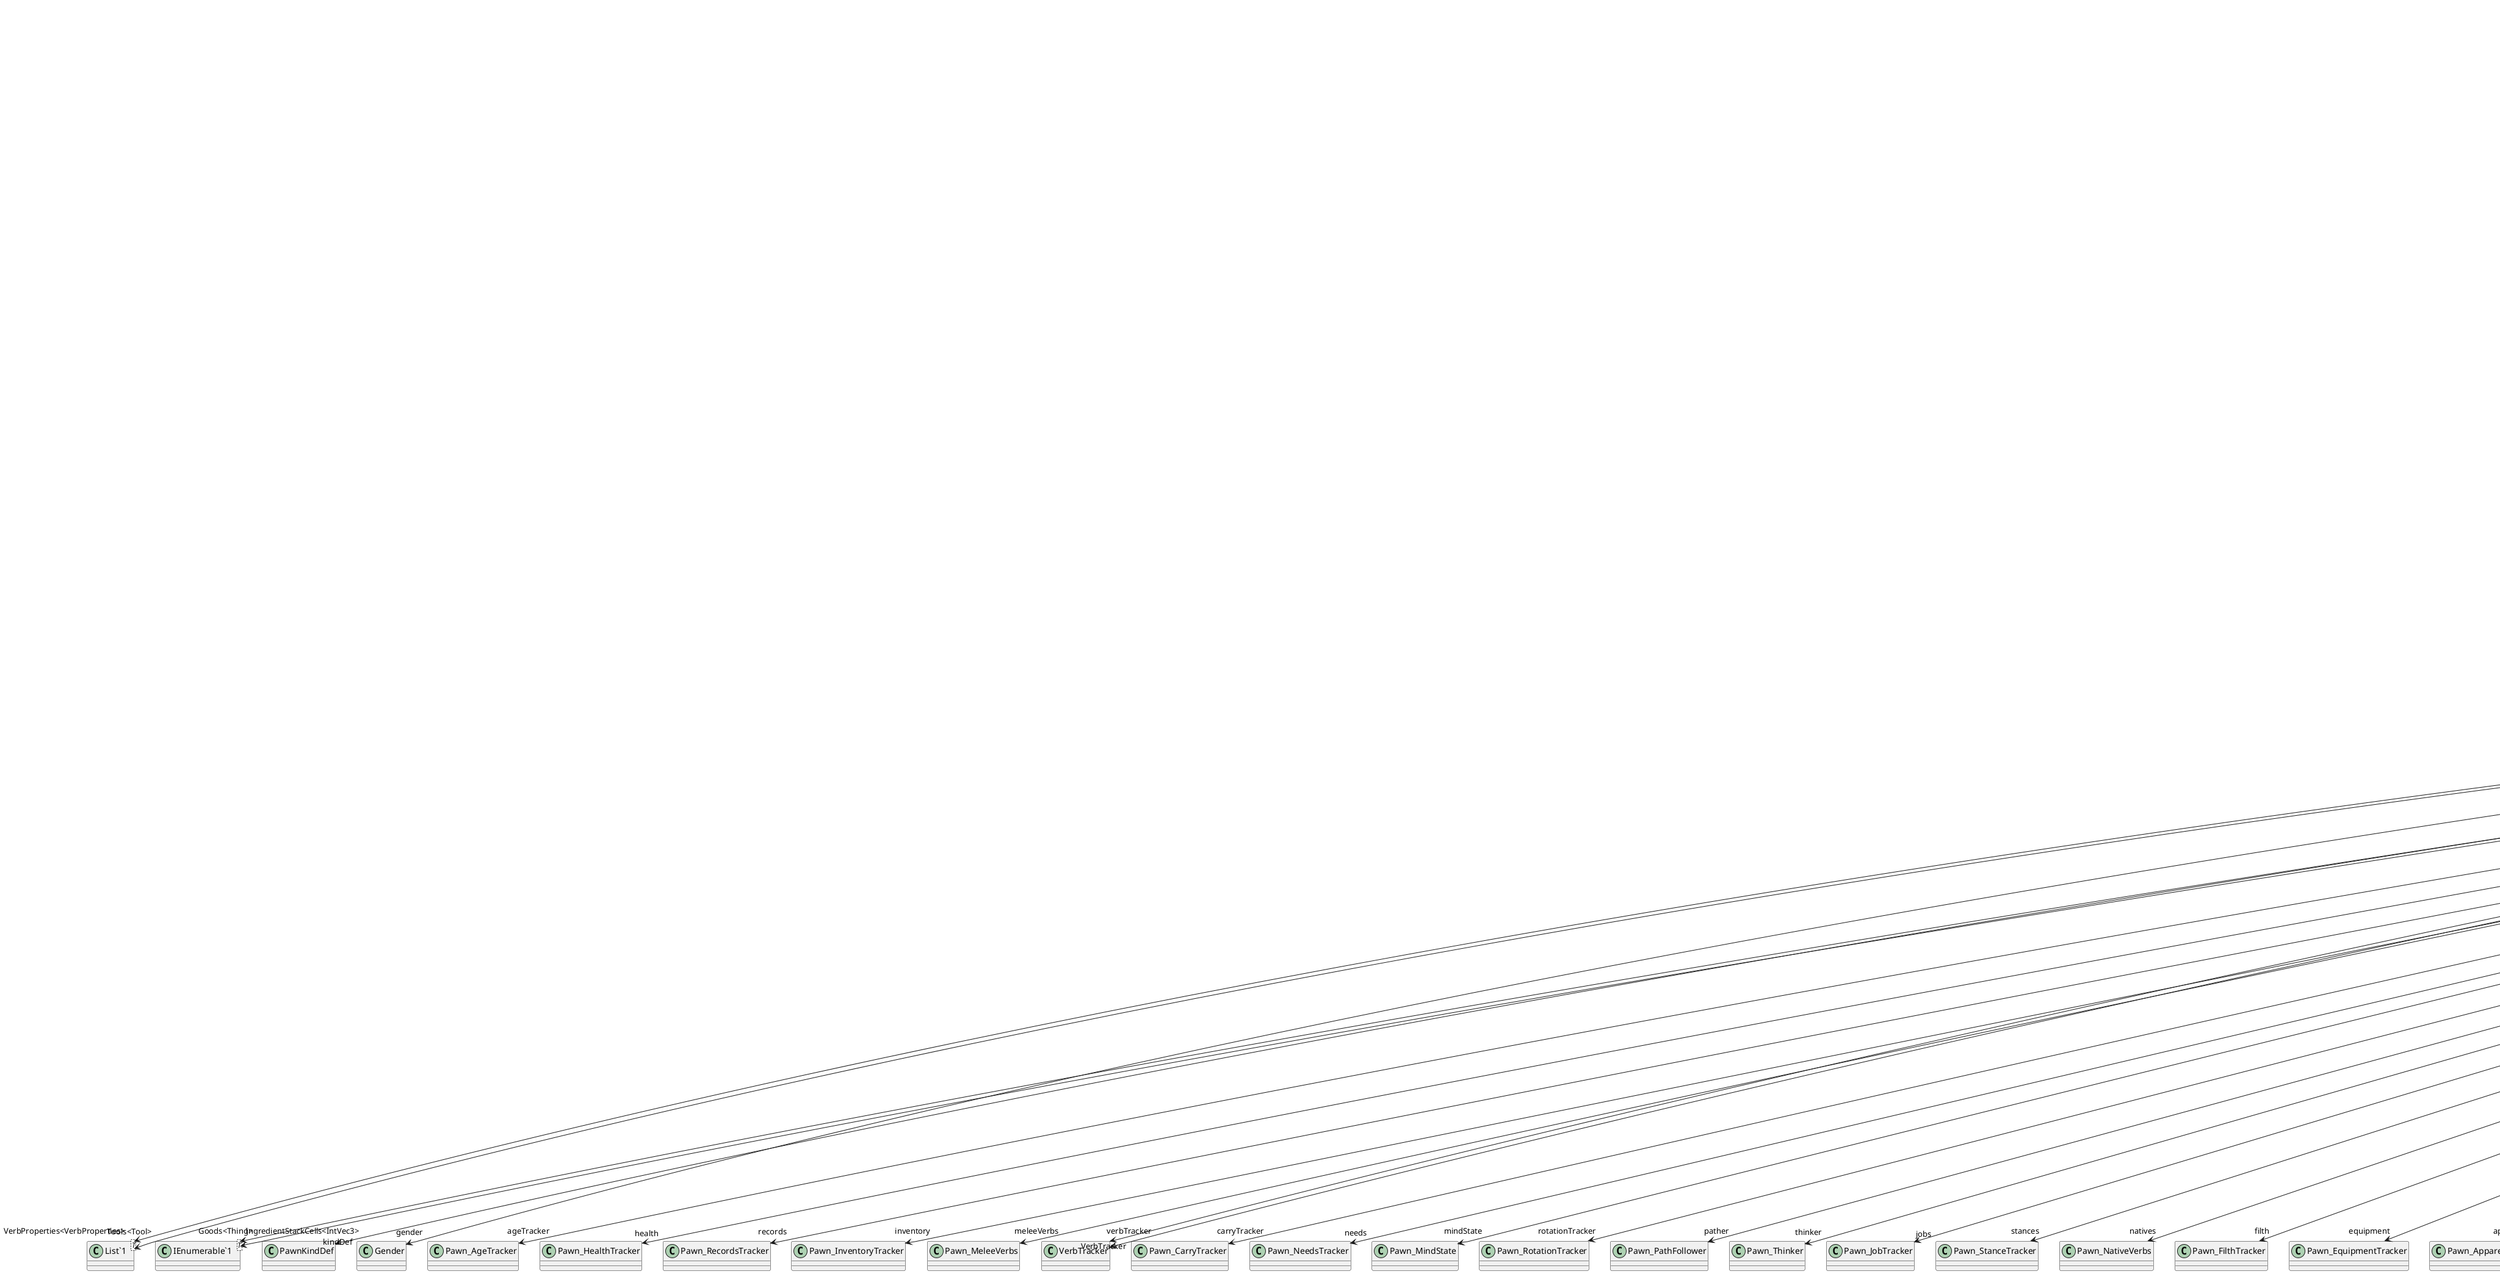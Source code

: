 @startuml
class Pawn {
    + becameWorldPawnTickAbs : int
    + teleporting : bool
    + <<const>> MaxMoveTicks : int = 450
    + Downed : bool <<get>>
    + Dead : bool <<get>>
    + KindLabel : string <<get>>
    + InMentalState : bool <<get>>
    + InAggroMentalState : bool <<get>>
    + Inspired : bool <<get>>
    + IsColonist : bool <<get>>
    + IsFreeColonist : bool <<get>>
    + Drafted : bool <<get>>
    + IsPrisoner : bool <<get>>
    + IsPrisonerOfColony : bool <<get>>
    + IsColonistPlayerControlled : bool <<get>>
    + InContainerEnclosed : bool <<get>>
    + <<override>> LabelNoCount : string <<get>>
    + <<override>> LabelShort : string <<get>>
    + RandomPriceFactorSeed : int <<get>>
    + TraderName : string <<get>>
    + CanTradeNow : bool <<get>>
    + TradePriceImprovementOffsetForPlayer : float <<get>>
    + BodySize : float <<get>>
    + HealthScale : float <<get>>
    + TargetPriorityFactor : float <<get>>
    + LastAttackTargetTick : int <<get>>
    + TicksPerMoveCardinal : int <<get>>
    + TicksPerMoveDiagonal : int <<get>>
    + HasPsylink : bool <<get>>
    UniqueVerbOwnerID() : string
    VerbsStillUsableBy(p:Pawn) : bool
    + GetRootTile() : int
    + GetDirectlyHeldThings() : ThingOwner
    + GetChildHolders(outChildren:List<IThingHolder>) : void
    + GetKindLabelPlural(count:int) : string
    + {static} ResetStaticData() : void
    + <<override>> ExposeData() : void
    + <<override>> ToString() : string
    + <<override>> SpawnSetup(map:Map, respawningAfterLoad:bool) : void
    + <<override>> PostMapInit() : void
    + <<override>> DrawAt(drawLoc:Vector3, flip:bool) : void
    + <<override>> DrawGUIOverlay() : void
    + <<override>> DrawExtraSelectionOverlays() : void
    + <<override>> TickRare() : void
    + <<override>> Tick() : void
    + TickMothballed(interval:int) : void
    + Notify_Teleported(endCurrentJob:bool, resetTweenedPos:bool) : void
    + Notify_PassedToWorld() : void
    + <<override>> PreApplyDamage(dinfo:DamageInfo, absorbed:bool) : void
    + <<override>> PostApplyDamage(dinfo:DamageInfo, totalDamageDealt:float) : void
    + <<override>> SplitOff(count:int) : Thing
    + <<override>> Kill(dinfo:DamageInfo?, exactCulprit:Hediff) : void
    + <<override>> Destroy(mode:DestroyMode) : void
    + <<override>> DeSpawn(mode:DestroyMode) : void
    + <<override>> Discard(silentlyRemoveReferences:bool) : void
    + MakeCorpse(assignedGrave:Building_Grave, inBed:bool, bedRotation:float) : Corpse
    + ExitMap(allowedToJoinOrCreateCaravan:bool, exitDir:Rot4) : void
    + <<override>> PreTraded(action:TradeAction, playerNegotiator:Pawn, trader:ITrader) : void
    + PreKidnapped(kidnapper:Pawn) : void
    + <<override>> SetFaction(newFaction:Faction, recruiter:Pawn) : void
    + ClearMind(ifLayingKeepLaying:bool, clearInspiration:bool, clearMentalState:bool) : void
    + ClearAllReservations(releaseDestinationsOnlyIfObsolete:bool) : void
    + ClearReservationsForJob(job:Job) : void
    + VerifyReservations() : void
    + DropAndForbidEverything(keepInventoryAndEquipmentIfInBed:bool) : void
    + GenerateNecessaryName() : void
    + TryGetAttackVerb(target:Thing, allowManualCastWeapons:bool) : Verb
    + TryStartAttack(targ:LocalTargetInfo) : bool
    + <<override>> ButcherProducts(butcher:Pawn, efficiency:float) : IEnumerable<Thing>
    + MainDesc(writeFaction:bool) : string
    + <<override>> GetInspectString() : string
    + <<override>> GetGizmos() : IEnumerable<Gizmo>
    + <<virtual>> GetExtraFloatMenuOptionsFor(sq:IntVec3) : IEnumerable<FloatMenuOption>
    + <<override>> GetTooltip() : TipSignal
    + <<override>> SpecialDisplayStats() : IEnumerable<StatDrawEntry>
    + CurrentlyUsableForBills() : bool
    + UsableForBillsAfterFueling() : bool
    + AnythingToStrip() : bool
    + Strip() : void
    + ColonyThingsWillingToBuy(playerNegotiator:Pawn) : IEnumerable<Thing>
    + GiveSoldThingToTrader(toGive:Thing, countToGive:int, playerNegotiator:Pawn) : void
    + GiveSoldThingToPlayer(toGive:Thing, countToGive:int, playerNegotiator:Pawn) : void
    + HearClamor(source:Thing, type:ClamorDef) : void
    + <<override>> Notify_Explosion(explosion:Explosion) : void
    + <<override>> Notify_BulletImpactNearby(impactData:BulletImpactData) : void
    + GetAcceptArrestChance(arrester:Pawn) : float
    + CheckAcceptArrest(arrester:Pawn) : bool
    + ThreatDisabled(disabledFor:IAttackTargetSearcher) : bool
    + GetDisabledWorkTypes(permanentOnly:bool) : List<WorkTypeDef>
    + WorkTypeIsDisabled(w:WorkTypeDef) : bool
    + OneOfWorkTypesIsDisabled(wts:List<WorkTypeDef>) : bool
    + Notify_DisabledWorkTypesChanged() : void
    + WorkTagIsDisabled(w:WorkTags) : bool
    + <<override>> PreventPlayerSellingThingsNearby(reason:string) : bool
    + ChangeKind(newKindDef:PawnKindDef) : void
}
class "List`1"<T> {
}
class "IEnumerable`1"<T> {
}
ThingWithComps <|-- Pawn
IStrippable <|-- Pawn
IBillGiver <|-- Pawn
IVerbOwner <|-- Pawn
ITrader <|-- Pawn
IAttackTarget <|-- Pawn
ILoadReferenceable <|-- Pawn
IAttackTargetSearcher <|-- Pawn
IThingHolder <|-- Pawn
Pawn --> "kindDef" PawnKindDef
Pawn --> "gender" Gender
Pawn --> "ageTracker" Pawn_AgeTracker
Pawn --> "health" Pawn_HealthTracker
Pawn --> "records" Pawn_RecordsTracker
Pawn --> "inventory" Pawn_InventoryTracker
Pawn --> "meleeVerbs" Pawn_MeleeVerbs
Pawn --> "verbTracker" VerbTracker
Pawn --> "carryTracker" Pawn_CarryTracker
Pawn --> "needs" Pawn_NeedsTracker
Pawn --> "mindState" Pawn_MindState
Pawn --> "rotationTracker" Pawn_RotationTracker
Pawn --> "pather" Pawn_PathFollower
Pawn --> "thinker" Pawn_Thinker
Pawn --> "jobs" Pawn_JobTracker
Pawn --> "stances" Pawn_StanceTracker
Pawn --> "natives" Pawn_NativeVerbs
Pawn --> "filth" Pawn_FilthTracker
Pawn --> "equipment" Pawn_EquipmentTracker
Pawn --> "apparel" Pawn_ApparelTracker
Pawn --> "ownership" Pawn_Ownership
Pawn --> "skills" Pawn_SkillTracker
Pawn --> "story" Pawn_StoryTracker
Pawn --> "guest" Pawn_GuestTracker
Pawn --> "guilt" Pawn_GuiltTracker
Pawn --> "royalty" Pawn_RoyaltyTracker
Pawn --> "abilities" Pawn_AbilityTracker
Pawn --> "workSettings" Pawn_WorkSettings
Pawn --> "trader" Pawn_TraderTracker
Pawn --> "training" Pawn_TrainingTracker
Pawn --> "caller" Pawn_CallTracker
Pawn --> "relations" Pawn_RelationsTracker
Pawn --> "psychicEntropy" Pawn_PsychicEntropyTracker
Pawn --> "interactions" Pawn_InteractionsTracker
Pawn --> "playerSettings" Pawn_PlayerSettings
Pawn --> "outfits" Pawn_OutfitTracker
Pawn --> "drugs" Pawn_DrugPolicyTracker
Pawn --> "foodRestriction" Pawn_FoodRestrictionTracker
Pawn --> "timetable" Pawn_TimetableTracker
Pawn --> "drafter" Pawn_DraftController
Pawn --> "Name" Name
Pawn --> "RaceProps" RaceProperties
Pawn --> "CurJob" Job
Pawn --> "CurJobDef" JobDef
Pawn --> "MentalState" MentalState
Pawn --> "MentalStateDef" MentalStateDef
Pawn --> "Inspiration" Inspiration
Pawn --> "InspirationDef" InspirationDef
Pawn --> "DrawPos" Vector3
Pawn --> "VerbTracker" VerbTracker
Pawn --> "VerbProperties<VerbProperties>" "List`1"
Pawn --> "Tools<Tool>" "List`1"
Pawn --> "HostFaction" Faction
Pawn --> "IngredientStackCells<IntVec3>" "IEnumerable`1"
Pawn --> "Corpse" Corpse
Pawn --> "CarriedBy" Pawn
Pawn --> "LabelNoCountColored" TaggedString
Pawn --> "NameShortColored" TaggedString
Pawn --> "NameFullColored" TaggedString
Pawn --> "Drawer" Pawn_DrawTracker
Pawn --> "FactionOrExtraMiniOrHomeFaction" Faction
Pawn --> "BillStack" BillStack
Pawn --> "InteractionCell" IntVec3
Pawn --> "TraderKind" TraderKindDef
Pawn --> "Goods<Thing>" "IEnumerable`1"
Pawn --> "Thing" Thing
Pawn --> "TargetCurrentlyAimingAt" LocalTargetInfo
Pawn --> "Thing" Thing
Pawn --> "LastAttackedTarget" LocalTargetInfo
Pawn --> "CurrentEffectiveVerb" Verb
Pawn --> "ConstantCaster" Thing
Pawn --> "ImplementOwnerTypeDef" ImplementOwnerTypeDef
Pawn --> "TradeCurrency" TradeCurrency
Pawn --> "CombinedDisabledWorkTags" WorkTags
@enduml
